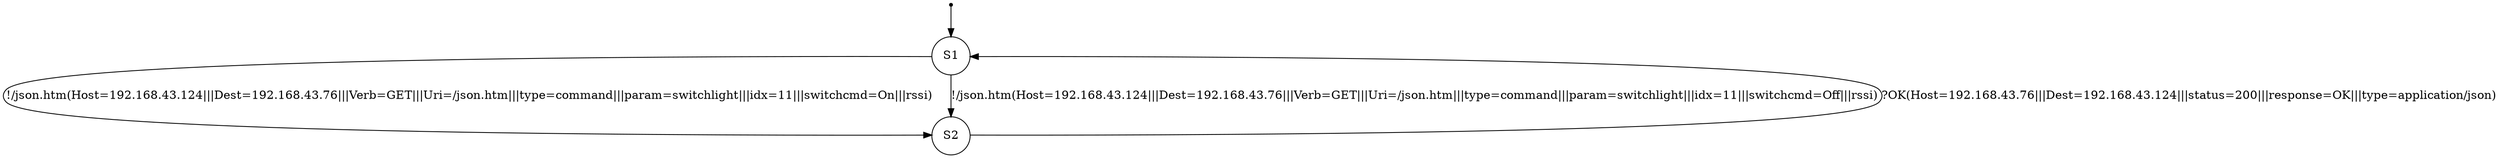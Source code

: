 digraph LTS {
S00[shape=point]
S1[label=S1,shape=circle];
S2[label=S2,shape=circle];
S00 -> S1
S1 -> S2[label ="!/json.htm(Host=192.168.43.124|||Dest=192.168.43.76|||Verb=GET|||Uri=/json.htm|||type=command|||param=switchlight|||idx=11|||switchcmd=On|||rssi)"];
S1 -> S2[label ="!/json.htm(Host=192.168.43.124|||Dest=192.168.43.76|||Verb=GET|||Uri=/json.htm|||type=command|||param=switchlight|||idx=11|||switchcmd=Off|||rssi)"];
S2 -> S1[label ="?OK(Host=192.168.43.76|||Dest=192.168.43.124|||status=200|||response=OK|||type=application/json)"];
}
